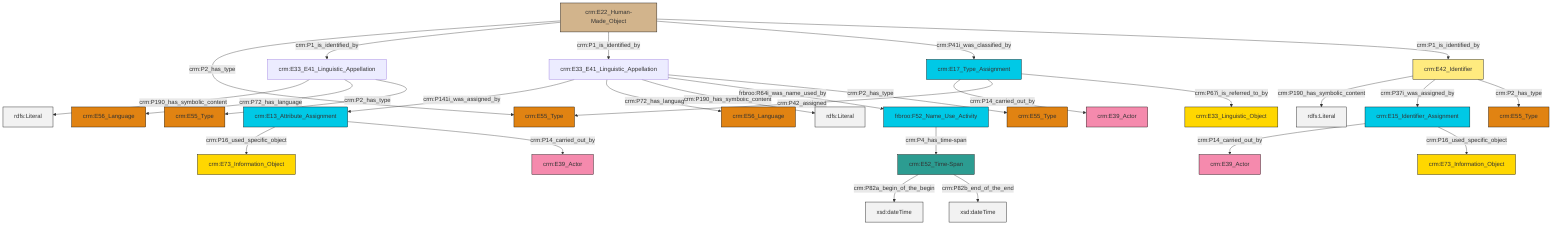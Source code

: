 graph TD
classDef Literal fill:#f2f2f2,stroke:#000000;
classDef CRM_Entity fill:#FFFFFF,stroke:#000000;
classDef Temporal_Entity fill:#00C9E6, stroke:#000000;
classDef Type fill:#E18312, stroke:#000000;
classDef Time-Span fill:#2C9C91, stroke:#000000;
classDef Appellation fill:#FFEB7F, stroke:#000000;
classDef Place fill:#008836, stroke:#000000;
classDef Persistent_Item fill:#B266B2, stroke:#000000;
classDef Conceptual_Object fill:#FFD700, stroke:#000000;
classDef Physical_Thing fill:#D2B48C, stroke:#000000;
classDef Actor fill:#f58aad, stroke:#000000;
classDef PC_Classes fill:#4ce600, stroke:#000000;
classDef Multi fill:#cccccc,stroke:#000000;

0["crm:E52_Time-Span"]:::Time-Span -->|crm:P82a_begin_of_the_begin| 1[xsd:dateTime]:::Literal
4["crm:E13_Attribute_Assignment"]:::Temporal_Entity -->|crm:P16_used_specific_object| 2["crm:E73_Information_Object"]:::Conceptual_Object
5["crm:E17_Type_Assignment"]:::Temporal_Entity -->|crm:P14_carried_out_by| 6["crm:E39_Actor"]:::Actor
8["crm:E22_Human-Made_Object"]:::Physical_Thing -->|crm:P2_has_type| 9["crm:E55_Type"]:::Type
0["crm:E52_Time-Span"]:::Time-Span -->|crm:P82b_end_of_the_end| 14[xsd:dateTime]:::Literal
20["crm:E33_E41_Linguistic_Appellation"]:::Default -->|crm:P190_has_symbolic_content| 21[rdfs:Literal]:::Literal
22["crm:E15_Identifier_Assignment"]:::Temporal_Entity -->|crm:P14_carried_out_by| 23["crm:E39_Actor"]:::Actor
22["crm:E15_Identifier_Assignment"]:::Temporal_Entity -->|crm:P16_used_specific_object| 30["crm:E73_Information_Object"]:::Conceptual_Object
20["crm:E33_E41_Linguistic_Appellation"]:::Default -->|crm:P72_has_language| 36["crm:E56_Language"]:::Type
8["crm:E22_Human-Made_Object"]:::Physical_Thing -->|crm:P1_is_identified_by| 20["crm:E33_E41_Linguistic_Appellation"]:::Default
5["crm:E17_Type_Assignment"]:::Temporal_Entity -->|crm:P42_assigned| 9["crm:E55_Type"]:::Type
8["crm:E22_Human-Made_Object"]:::Physical_Thing -->|crm:P1_is_identified_by| 33["crm:E33_E41_Linguistic_Appellation"]:::Default
4["crm:E13_Attribute_Assignment"]:::Temporal_Entity -->|crm:P14_carried_out_by| 16["crm:E39_Actor"]:::Actor
33["crm:E33_E41_Linguistic_Appellation"]:::Default -->|crm:P141i_was_assigned_by| 4["crm:E13_Attribute_Assignment"]:::Temporal_Entity
33["crm:E33_E41_Linguistic_Appellation"]:::Default -->|crm:P72_has_language| 31["crm:E56_Language"]:::Type
33["crm:E33_E41_Linguistic_Appellation"]:::Default -->|crm:P190_has_symbolic_content| 41[rdfs:Literal]:::Literal
12["crm:E42_Identifier"]:::Appellation -->|crm:P190_has_symbolic_content| 42[rdfs:Literal]:::Literal
12["crm:E42_Identifier"]:::Appellation -->|crm:P37i_was_assigned_by| 22["crm:E15_Identifier_Assignment"]:::Temporal_Entity
33["crm:E33_E41_Linguistic_Appellation"]:::Default -->|frbroo:R64i_was_name_used_by| 24["frbroo:F52_Name_Use_Activity"]:::Temporal_Entity
5["crm:E17_Type_Assignment"]:::Temporal_Entity -->|crm:P67i_is_referred_to_by| 10["crm:E33_Linguistic_Object"]:::Conceptual_Object
33["crm:E33_E41_Linguistic_Appellation"]:::Default -->|crm:P2_has_type| 43["crm:E55_Type"]:::Type
24["frbroo:F52_Name_Use_Activity"]:::Temporal_Entity -->|crm:P4_has_time-span| 0["crm:E52_Time-Span"]:::Time-Span
20["crm:E33_E41_Linguistic_Appellation"]:::Default -->|crm:P2_has_type| 27["crm:E55_Type"]:::Type
12["crm:E42_Identifier"]:::Appellation -->|crm:P2_has_type| 18["crm:E55_Type"]:::Type
8["crm:E22_Human-Made_Object"]:::Physical_Thing -->|crm:P41i_was_classified_by| 5["crm:E17_Type_Assignment"]:::Temporal_Entity
8["crm:E22_Human-Made_Object"]:::Physical_Thing -->|crm:P1_is_identified_by| 12["crm:E42_Identifier"]:::Appellation